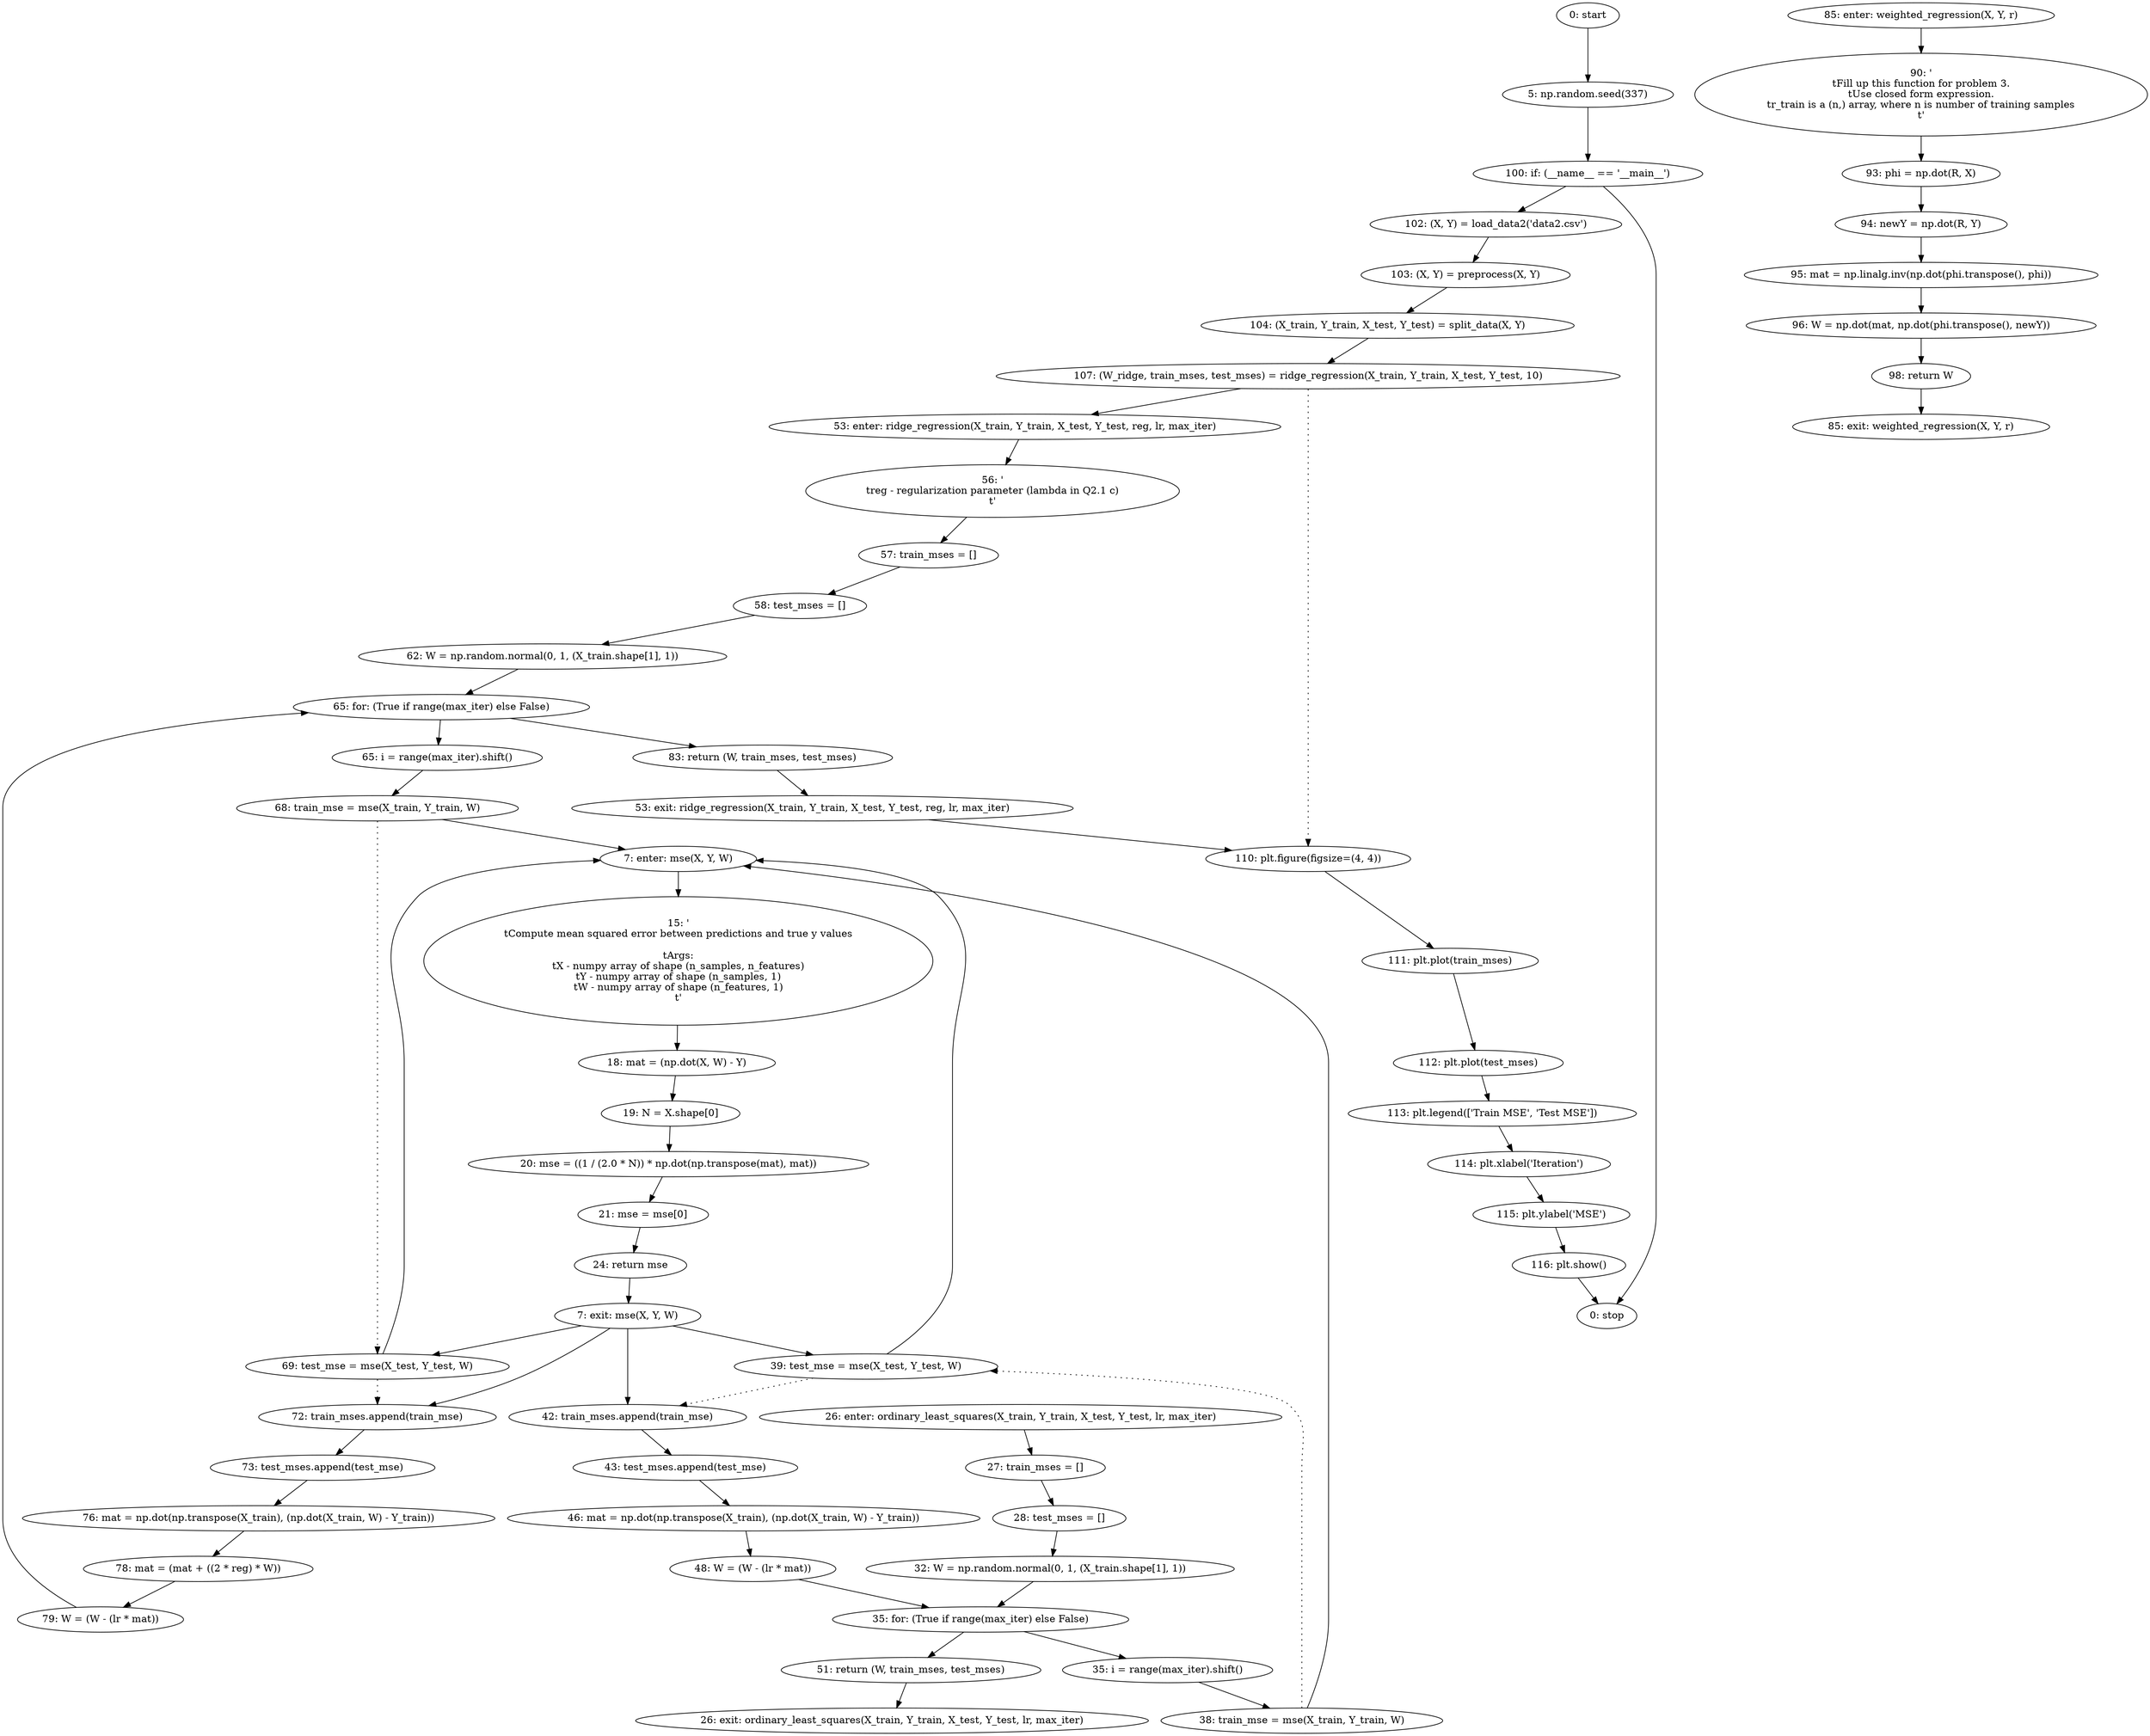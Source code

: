 strict digraph "" {
	node [label="\N"];
	0	 [label="0: start"];
	1	 [label="5: np.random.seed(337)"];
	0 -> 1;
	48	 [label="100: if: (__name__ == '__main__')"];
	1 -> 48;
	49	 [label="102: (X, Y) = load_data2('data2.csv')"];
	48 -> 49;
	60	 [label="0: stop"];
	48 -> 60;
	2	 [label="7: enter: mse(X, Y, W)"];
	4	 [label="15: '\n\tCompute mean squared error between predictions and true y values\n\n\tArgs:\n\tX - numpy array of shape (n_samples, n_features)\n\tY \
- numpy array of shape (n_samples, 1)\n\tW - numpy array of shape (n_features, 1)\n\t'"];
	2 -> 4;
	5	 [label="18: mat = (np.dot(X, W) - Y)"];
	4 -> 5;
	17	 [label="38: train_mse = mse(X_train, Y_train, W)"];
	17 -> 2;
	18	 [label="39: test_mse = mse(X_test, Y_test, W)"];
	17 -> 18	 [style=dotted,
		weight=100];
	18 -> 2;
	19	 [label="42: train_mses.append(train_mse)"];
	18 -> 19	 [style=dotted,
		weight=100];
	20	 [label="43: test_mses.append(test_mse)"];
	19 -> 20;
	32	 [label="68: train_mse = mse(X_train, Y_train, W)"];
	32 -> 2;
	33	 [label="69: test_mse = mse(X_test, Y_test, W)"];
	32 -> 33	 [style=dotted,
		weight=100];
	33 -> 2;
	34	 [label="72: train_mses.append(train_mse)"];
	33 -> 34	 [style=dotted,
		weight=100];
	35	 [label="73: test_mses.append(test_mse)"];
	34 -> 35;
	3	 [label="7: exit: mse(X, Y, W)"];
	3 -> 18;
	3 -> 19;
	3 -> 33;
	3 -> 34;
	9	 [label="24: return mse"];
	9 -> 3;
	6	 [label="19: N = X.shape[0]"];
	5 -> 6;
	7	 [label="20: mse = ((1 / (2.0 * N)) * np.dot(np.transpose(mat), mat))"];
	6 -> 7;
	8	 [label="21: mse = mse[0]"];
	7 -> 8;
	8 -> 9;
	10	 [label="26: enter: ordinary_least_squares(X_train, Y_train, X_test, Y_test, lr, max_iter)"];
	12	 [label="27: train_mses = []"];
	10 -> 12;
	13	 [label="28: test_mses = []"];
	12 -> 13;
	11	 [label="26: exit: ordinary_least_squares(X_train, Y_train, X_test, Y_test, lr, max_iter)"];
	23	 [label="51: return (W, train_mses, test_mses)"];
	23 -> 11;
	14	 [label="32: W = np.random.normal(0, 1, (X_train.shape[1], 1))"];
	13 -> 14;
	15	 [label="35: for: (True if range(max_iter) else False)"];
	14 -> 15;
	15 -> 23;
	16	 [label="35: i = range(max_iter).shift()"];
	15 -> 16;
	16 -> 17;
	22	 [label="48: W = (W - (lr * mat))"];
	22 -> 15;
	21	 [label="46: mat = np.dot(np.transpose(X_train), (np.dot(X_train, W) - Y_train))"];
	20 -> 21;
	21 -> 22;
	24	 [label="53: enter: ridge_regression(X_train, Y_train, X_test, Y_test, reg, lr, max_iter)"];
	26	 [label="56: '\n\treg - regularization parameter (lambda in Q2.1 c)\n\t'"];
	24 -> 26;
	27	 [label="57: train_mses = []"];
	26 -> 27;
	52	 [label="107: (W_ridge, train_mses, test_mses) = ridge_regression(X_train, Y_train, X_test, Y_test, 10)"];
	52 -> 24;
	53	 [label="110: plt.figure(figsize=(4, 4))"];
	52 -> 53	 [style=dotted,
		weight=100];
	54	 [label="111: plt.plot(train_mses)"];
	53 -> 54;
	25	 [label="53: exit: ridge_regression(X_train, Y_train, X_test, Y_test, reg, lr, max_iter)"];
	25 -> 53;
	39	 [label="83: return (W, train_mses, test_mses)"];
	39 -> 25;
	28	 [label="58: test_mses = []"];
	27 -> 28;
	29	 [label="62: W = np.random.normal(0, 1, (X_train.shape[1], 1))"];
	28 -> 29;
	30	 [label="65: for: (True if range(max_iter) else False)"];
	29 -> 30;
	30 -> 39;
	31	 [label="65: i = range(max_iter).shift()"];
	30 -> 31;
	31 -> 32;
	38	 [label="79: W = (W - (lr * mat))"];
	38 -> 30;
	36	 [label="76: mat = np.dot(np.transpose(X_train), (np.dot(X_train, W) - Y_train))"];
	35 -> 36;
	37	 [label="78: mat = (mat + ((2 * reg) * W))"];
	36 -> 37;
	37 -> 38;
	40	 [label="85: enter: weighted_regression(X, Y, r)"];
	42	 [label="90: '\n\tFill up this function for problem 3.\n\tUse closed form expression.\n\tr_train is a (n,) array, where n is number of training \
samples\n\t'"];
	40 -> 42;
	43	 [label="93: phi = np.dot(R, X)"];
	42 -> 43;
	41	 [label="85: exit: weighted_regression(X, Y, r)"];
	47	 [label="98: return W"];
	47 -> 41;
	44	 [label="94: newY = np.dot(R, Y)"];
	43 -> 44;
	45	 [label="95: mat = np.linalg.inv(np.dot(phi.transpose(), phi))"];
	44 -> 45;
	46	 [label="96: W = np.dot(mat, np.dot(phi.transpose(), newY))"];
	45 -> 46;
	46 -> 47;
	50	 [label="103: (X, Y) = preprocess(X, Y)"];
	49 -> 50;
	51	 [label="104: (X_train, Y_train, X_test, Y_test) = split_data(X, Y)"];
	50 -> 51;
	51 -> 52;
	55	 [label="112: plt.plot(test_mses)"];
	54 -> 55;
	56	 [label="113: plt.legend(['Train MSE', 'Test MSE'])"];
	55 -> 56;
	57	 [label="114: plt.xlabel('Iteration')"];
	56 -> 57;
	58	 [label="115: plt.ylabel('MSE')"];
	57 -> 58;
	59	 [label="116: plt.show()"];
	58 -> 59;
	59 -> 60;
}

